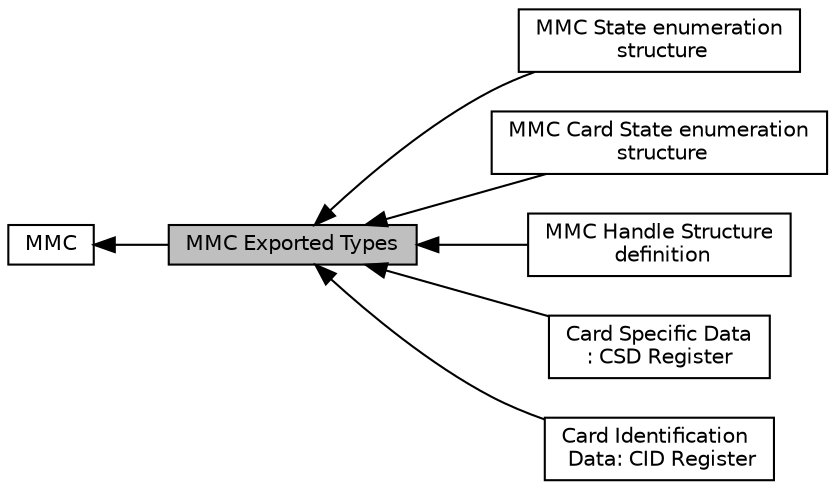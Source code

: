 digraph "MMC Exported Types"
{
  edge [fontname="Helvetica",fontsize="10",labelfontname="Helvetica",labelfontsize="10"];
  node [fontname="Helvetica",fontsize="10",shape=record];
  rankdir=LR;
  Node1 [label="MMC",height=0.2,width=0.4,color="black", fillcolor="white", style="filled",URL="$group___m_m_c.html",tooltip="MMC HAL module driver. "];
  Node0 [label="MMC Exported Types",height=0.2,width=0.4,color="black", fillcolor="grey75", style="filled", fontcolor="black"];
  Node2 [label="MMC State enumeration\l structure",height=0.2,width=0.4,color="black", fillcolor="white", style="filled",URL="$group___m_m_c___exported___types___group1.html"];
  Node3 [label="MMC Card State enumeration\l structure",height=0.2,width=0.4,color="black", fillcolor="white", style="filled",URL="$group___m_m_c___exported___types___group2.html"];
  Node4 [label="MMC Handle Structure\l definition",height=0.2,width=0.4,color="black", fillcolor="white", style="filled",URL="$group___m_m_c___exported___types___group3.html"];
  Node5 [label="Card Specific Data\l: CSD Register",height=0.2,width=0.4,color="black", fillcolor="white", style="filled",URL="$group___m_m_c___exported___types___group4.html"];
  Node6 [label="Card Identification\l Data: CID Register",height=0.2,width=0.4,color="black", fillcolor="white", style="filled",URL="$group___m_m_c___exported___types___group5.html"];
  Node1->Node0 [shape=plaintext, dir="back", style="solid"];
  Node0->Node2 [shape=plaintext, dir="back", style="solid"];
  Node0->Node3 [shape=plaintext, dir="back", style="solid"];
  Node0->Node4 [shape=plaintext, dir="back", style="solid"];
  Node0->Node5 [shape=plaintext, dir="back", style="solid"];
  Node0->Node6 [shape=plaintext, dir="back", style="solid"];
}
